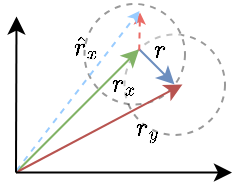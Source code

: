 <mxfile version="14.6.3" type="github">
  <diagram id="blv5_ZdXRcWsS6tgFCRy" name="Page-1">
    <mxGraphModel dx="378" dy="-923" grid="0" gridSize="10" guides="1" tooltips="1" connect="1" arrows="1" fold="1" page="1" pageScale="1" pageWidth="827" pageHeight="1169" math="1" shadow="0">
      <root>
        <mxCell id="0" />
        <mxCell id="1" parent="0" />
        <mxCell id="NrOy4aeaFnWakyzEMCqW-14" value="" style="ellipse;whiteSpace=wrap;html=1;aspect=fixed;strokeColor=#000000;strokeWidth=1;fillColor=#FFFFFF;fontSize=11;dashed=1;opacity=40;" vertex="1" parent="1">
          <mxGeometry x="357.25" y="1995.25" width="50.25" height="50.25" as="geometry" />
        </mxCell>
        <mxCell id="NrOy4aeaFnWakyzEMCqW-15" value="" style="ellipse;whiteSpace=wrap;html=1;aspect=fixed;strokeColor=#000000;strokeWidth=1;fillColor=#FFFFFF;fontSize=11;dashed=1;opacity=40;" vertex="1" parent="1">
          <mxGeometry x="337.25" y="1980" width="50.25" height="50.25" as="geometry" />
        </mxCell>
        <mxCell id="NrOy4aeaFnWakyzEMCqW-16" value="" style="endArrow=classic;html=1;fontSize=11;fillColor=#d5e8d4;strokeColor=#82b366;entryX=0;entryY=0;entryDx=0;entryDy=0;" edge="1" parent="1" target="NrOy4aeaFnWakyzEMCqW-14">
          <mxGeometry width="50" height="50" relative="1" as="geometry">
            <mxPoint x="303" y="2064.25" as="sourcePoint" />
            <mxPoint x="357.25" y="2023.25" as="targetPoint" />
          </mxGeometry>
        </mxCell>
        <mxCell id="NrOy4aeaFnWakyzEMCqW-17" value="" style="endArrow=classic;html=1;fontSize=11;fillColor=#f8cecc;strokeColor=#B85450;" edge="1" parent="1">
          <mxGeometry width="50" height="50" relative="1" as="geometry">
            <mxPoint x="303" y="2064.25" as="sourcePoint" />
            <mxPoint x="386.25" y="2020.25" as="targetPoint" />
          </mxGeometry>
        </mxCell>
        <mxCell id="NrOy4aeaFnWakyzEMCqW-18" value="" style="endArrow=classic;html=1;strokeColor=#6c8ebf;fontSize=11;exitX=0;exitY=0;exitDx=0;exitDy=0;fillColor=#dae8fc;" edge="1" parent="1" source="NrOy4aeaFnWakyzEMCqW-14">
          <mxGeometry width="50" height="50" relative="1" as="geometry">
            <mxPoint x="423.25" y="2045.25" as="sourcePoint" />
            <mxPoint x="382.25" y="2020.25" as="targetPoint" />
          </mxGeometry>
        </mxCell>
        <mxCell id="NrOy4aeaFnWakyzEMCqW-19" value="$$r$$" style="text;html=1;strokeColor=none;fillColor=none;align=center;verticalAlign=middle;whiteSpace=wrap;rounded=0;dashed=1;fontSize=11;opacity=40;" vertex="1" parent="1">
          <mxGeometry x="366.75" y="1999.25" width="14.5" height="8" as="geometry" />
        </mxCell>
        <mxCell id="NrOy4aeaFnWakyzEMCqW-20" value="$$r_x$$" style="text;html=1;strokeColor=none;fillColor=none;align=center;verticalAlign=middle;whiteSpace=wrap;rounded=0;dashed=1;fontSize=11;opacity=40;" vertex="1" parent="1">
          <mxGeometry x="347.75" y="2014.38" width="18" height="12" as="geometry" />
        </mxCell>
        <mxCell id="NrOy4aeaFnWakyzEMCqW-21" value="$$r_y$$" style="text;html=1;strokeColor=none;fillColor=none;align=center;verticalAlign=middle;whiteSpace=wrap;rounded=0;dashed=1;fontSize=11;opacity=40;" vertex="1" parent="1">
          <mxGeometry x="360.75" y="2035.25" width="16" height="12.5" as="geometry" />
        </mxCell>
        <mxCell id="NrOy4aeaFnWakyzEMCqW-22" value="" style="endArrow=classic;html=1;fontSize=11;exitX=0;exitY=0;exitDx=0;exitDy=0;fillColor=#dae8fc;strokeColor=#EA6B66;dashed=1;endSize=3;" edge="1" parent="1">
          <mxGeometry width="50" height="50" relative="1" as="geometry">
            <mxPoint x="364.609" y="2003.25" as="sourcePoint" />
            <mxPoint x="365" y="1984.25" as="targetPoint" />
          </mxGeometry>
        </mxCell>
        <mxCell id="NrOy4aeaFnWakyzEMCqW-23" value="" style="endArrow=classic;html=1;fontSize=11;fillColor=#d5e8d4;entryX=0;entryY=0;entryDx=0;entryDy=0;dashed=1;endSize=3;strokeColor=#99CCFF;" edge="1" parent="1">
          <mxGeometry width="50" height="50" relative="1" as="geometry">
            <mxPoint x="303.25" y="2063.25" as="sourcePoint" />
            <mxPoint x="364.749" y="1983.469" as="targetPoint" />
          </mxGeometry>
        </mxCell>
        <mxCell id="NrOy4aeaFnWakyzEMCqW-24" value="$$\hat{r}_x$$" style="text;html=1;strokeColor=none;fillColor=none;align=center;verticalAlign=middle;whiteSpace=wrap;rounded=0;dashed=1;fontSize=11;opacity=40;" vertex="1" parent="1">
          <mxGeometry x="329.25" y="1995.25" width="18" height="12" as="geometry" />
        </mxCell>
        <mxCell id="NrOy4aeaFnWakyzEMCqW-25" value="" style="endArrow=classic;html=1;fontSize=11;" edge="1" parent="1">
          <mxGeometry width="50" height="50" relative="1" as="geometry">
            <mxPoint x="303" y="2064.25" as="sourcePoint" />
            <mxPoint x="411" y="2064.25" as="targetPoint" />
          </mxGeometry>
        </mxCell>
        <mxCell id="NrOy4aeaFnWakyzEMCqW-26" value="" style="endArrow=classic;html=1;fontSize=11;" edge="1" parent="1">
          <mxGeometry width="50" height="50" relative="1" as="geometry">
            <mxPoint x="303" y="2064.25" as="sourcePoint" />
            <mxPoint x="303.25" y="1986.25" as="targetPoint" />
          </mxGeometry>
        </mxCell>
      </root>
    </mxGraphModel>
  </diagram>
</mxfile>
